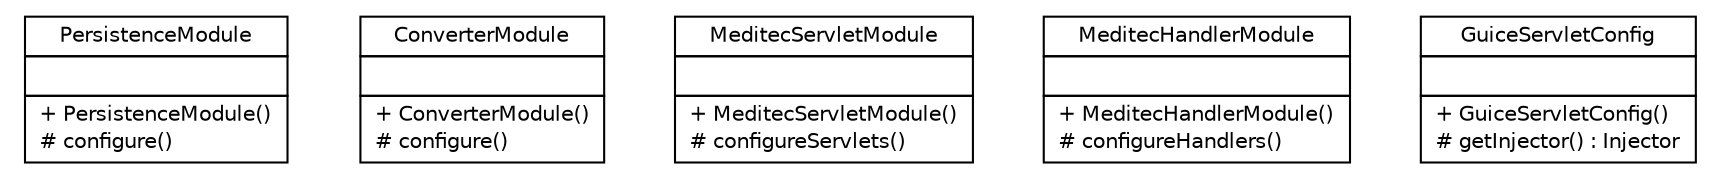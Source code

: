 #!/usr/local/bin/dot
#
# Class diagram 
# Generated by UMLGraph version 5.1 (http://www.umlgraph.org/)
#

digraph G {
	edge [fontname="Helvetica",fontsize=10,labelfontname="Helvetica",labelfontsize=10];
	node [fontname="Helvetica",fontsize=10,shape=plaintext];
	nodesep=0.25;
	ranksep=0.5;
	// br.net.meditec.server.inject.PersistenceModule
	c1005 [label=<<table title="br.net.meditec.server.inject.PersistenceModule" border="0" cellborder="1" cellspacing="0" cellpadding="2" port="p" href="./PersistenceModule.html">
		<tr><td><table border="0" cellspacing="0" cellpadding="1">
<tr><td align="center" balign="center"> PersistenceModule </td></tr>
		</table></td></tr>
		<tr><td><table border="0" cellspacing="0" cellpadding="1">
<tr><td align="left" balign="left">  </td></tr>
		</table></td></tr>
		<tr><td><table border="0" cellspacing="0" cellpadding="1">
<tr><td align="left" balign="left"> + PersistenceModule() </td></tr>
<tr><td align="left" balign="left"> # configure() </td></tr>
		</table></td></tr>
		</table>>, fontname="Helvetica", fontcolor="black", fontsize=10.0];
	// br.net.meditec.server.inject.ConverterModule
	c1006 [label=<<table title="br.net.meditec.server.inject.ConverterModule" border="0" cellborder="1" cellspacing="0" cellpadding="2" port="p" href="./ConverterModule.html">
		<tr><td><table border="0" cellspacing="0" cellpadding="1">
<tr><td align="center" balign="center"> ConverterModule </td></tr>
		</table></td></tr>
		<tr><td><table border="0" cellspacing="0" cellpadding="1">
<tr><td align="left" balign="left">  </td></tr>
		</table></td></tr>
		<tr><td><table border="0" cellspacing="0" cellpadding="1">
<tr><td align="left" balign="left"> + ConverterModule() </td></tr>
<tr><td align="left" balign="left"> # configure() </td></tr>
		</table></td></tr>
		</table>>, fontname="Helvetica", fontcolor="black", fontsize=10.0];
	// br.net.meditec.server.inject.MeditecServletModule
	c1007 [label=<<table title="br.net.meditec.server.inject.MeditecServletModule" border="0" cellborder="1" cellspacing="0" cellpadding="2" port="p" href="./MeditecServletModule.html">
		<tr><td><table border="0" cellspacing="0" cellpadding="1">
<tr><td align="center" balign="center"> MeditecServletModule </td></tr>
		</table></td></tr>
		<tr><td><table border="0" cellspacing="0" cellpadding="1">
<tr><td align="left" balign="left">  </td></tr>
		</table></td></tr>
		<tr><td><table border="0" cellspacing="0" cellpadding="1">
<tr><td align="left" balign="left"> + MeditecServletModule() </td></tr>
<tr><td align="left" balign="left"> # configureServlets() </td></tr>
		</table></td></tr>
		</table>>, fontname="Helvetica", fontcolor="black", fontsize=10.0];
	// br.net.meditec.server.inject.MeditecHandlerModule
	c1008 [label=<<table title="br.net.meditec.server.inject.MeditecHandlerModule" border="0" cellborder="1" cellspacing="0" cellpadding="2" port="p" href="./MeditecHandlerModule.html">
		<tr><td><table border="0" cellspacing="0" cellpadding="1">
<tr><td align="center" balign="center"> MeditecHandlerModule </td></tr>
		</table></td></tr>
		<tr><td><table border="0" cellspacing="0" cellpadding="1">
<tr><td align="left" balign="left">  </td></tr>
		</table></td></tr>
		<tr><td><table border="0" cellspacing="0" cellpadding="1">
<tr><td align="left" balign="left"> + MeditecHandlerModule() </td></tr>
<tr><td align="left" balign="left"> # configureHandlers() </td></tr>
		</table></td></tr>
		</table>>, fontname="Helvetica", fontcolor="black", fontsize=10.0];
	// br.net.meditec.server.inject.GuiceServletConfig
	c1009 [label=<<table title="br.net.meditec.server.inject.GuiceServletConfig" border="0" cellborder="1" cellspacing="0" cellpadding="2" port="p" href="./GuiceServletConfig.html">
		<tr><td><table border="0" cellspacing="0" cellpadding="1">
<tr><td align="center" balign="center"> GuiceServletConfig </td></tr>
		</table></td></tr>
		<tr><td><table border="0" cellspacing="0" cellpadding="1">
<tr><td align="left" balign="left">  </td></tr>
		</table></td></tr>
		<tr><td><table border="0" cellspacing="0" cellpadding="1">
<tr><td align="left" balign="left"> + GuiceServletConfig() </td></tr>
<tr><td align="left" balign="left"> # getInjector() : Injector </td></tr>
		</table></td></tr>
		</table>>, fontname="Helvetica", fontcolor="black", fontsize=10.0];
}


